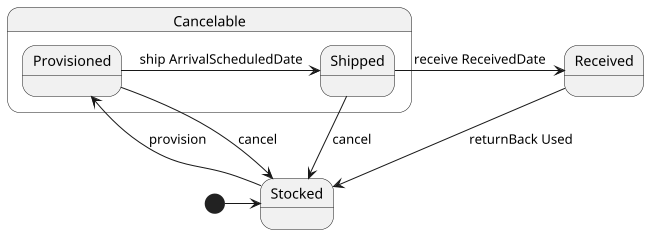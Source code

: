 @startuml

scale 650 width

[*] -right-> Stocked

state Cancelable {
  Stocked -down-> Provisioned : provision
  Provisioned -right-> Shipped : ship ArrivalScheduledDate

  Provisioned --> Stocked : cancel
  Shipped --> Stocked : cancel
}

Shipped --> Received : receive ReceivedDate
Received --> Stocked : returnBack Used

@enduml
